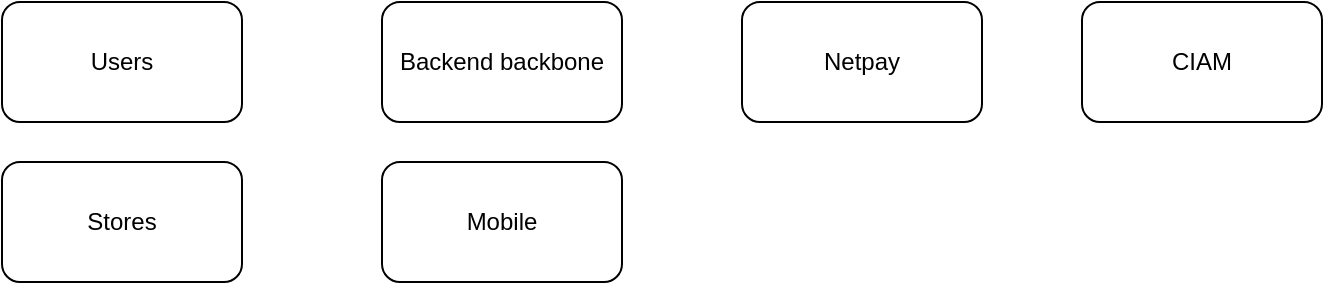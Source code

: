 <mxfile version="24.4.13" type="github">
  <diagram name="Página-1" id="RMMHzfbRcL0lWS_6vs9x">
    <mxGraphModel dx="1262" dy="831" grid="1" gridSize="10" guides="1" tooltips="1" connect="1" arrows="1" fold="1" page="1" pageScale="1" pageWidth="827" pageHeight="1169" math="0" shadow="0">
      <root>
        <mxCell id="0" />
        <mxCell id="1" parent="0" />
        <mxCell id="gIt9_EAz_ykK2Z6JLQlN-1" value="Backend backbone" style="rounded=1;whiteSpace=wrap;html=1;" vertex="1" parent="1">
          <mxGeometry x="230" y="80" width="120" height="60" as="geometry" />
        </mxCell>
        <mxCell id="gIt9_EAz_ykK2Z6JLQlN-2" value="Users" style="rounded=1;whiteSpace=wrap;html=1;" vertex="1" parent="1">
          <mxGeometry x="40" y="80" width="120" height="60" as="geometry" />
        </mxCell>
        <mxCell id="gIt9_EAz_ykK2Z6JLQlN-3" value="Netpay" style="rounded=1;whiteSpace=wrap;html=1;" vertex="1" parent="1">
          <mxGeometry x="410" y="80" width="120" height="60" as="geometry" />
        </mxCell>
        <mxCell id="gIt9_EAz_ykK2Z6JLQlN-4" value="Mobile" style="rounded=1;whiteSpace=wrap;html=1;" vertex="1" parent="1">
          <mxGeometry x="230" y="160" width="120" height="60" as="geometry" />
        </mxCell>
        <mxCell id="gIt9_EAz_ykK2Z6JLQlN-5" value="CIAM" style="rounded=1;whiteSpace=wrap;html=1;" vertex="1" parent="1">
          <mxGeometry x="580" y="80" width="120" height="60" as="geometry" />
        </mxCell>
        <mxCell id="gIt9_EAz_ykK2Z6JLQlN-6" value="Stores" style="rounded=1;whiteSpace=wrap;html=1;" vertex="1" parent="1">
          <mxGeometry x="40" y="160" width="120" height="60" as="geometry" />
        </mxCell>
      </root>
    </mxGraphModel>
  </diagram>
</mxfile>
